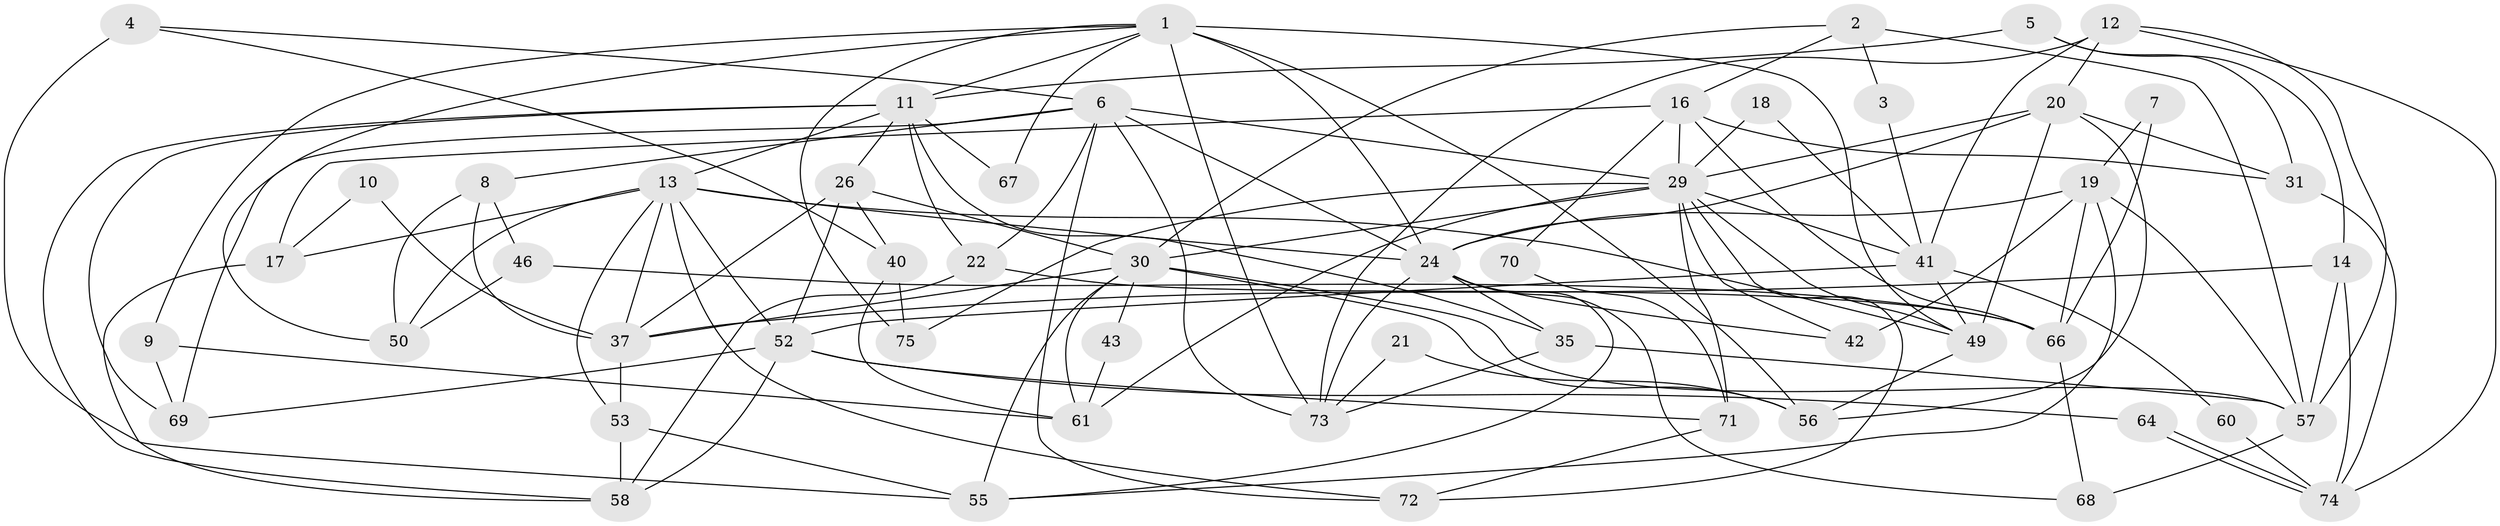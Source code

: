 // original degree distribution, {3: 0.20512820512820512, 4: 0.28205128205128205, 2: 0.16666666666666666, 5: 0.19230769230769232, 6: 0.11538461538461539, 7: 0.038461538461538464}
// Generated by graph-tools (version 1.1) at 2025/18/03/04/25 18:18:34]
// undirected, 54 vertices, 130 edges
graph export_dot {
graph [start="1"]
  node [color=gray90,style=filled];
  1 [super="+15+47"];
  2;
  3;
  4 [super="+39"];
  5;
  6 [super="+23"];
  7;
  8;
  9 [super="+63"];
  10;
  11 [super="+33"];
  12 [super="+27"];
  13 [super="+32"];
  14;
  16;
  17;
  18;
  19 [super="+28"];
  20 [super="+44"];
  21;
  22;
  24 [super="+25"];
  26;
  29 [super="+38+51+59"];
  30 [super="+78+34"];
  31;
  35;
  37 [super="+54"];
  40;
  41;
  42;
  43;
  46;
  49;
  50;
  52 [super="+62"];
  53;
  55;
  56;
  57 [super="+77"];
  58;
  60;
  61;
  64;
  66;
  67;
  68;
  69;
  70;
  71;
  72;
  73;
  74;
  75;
  1 -- 24 [weight=2];
  1 -- 49;
  1 -- 75;
  1 -- 56;
  1 -- 11;
  1 -- 73;
  1 -- 50;
  1 -- 67;
  1 -- 9;
  2 -- 30;
  2 -- 3;
  2 -- 16;
  2 -- 57;
  3 -- 41;
  4 -- 6;
  4 -- 40;
  4 -- 55;
  5 -- 31;
  5 -- 14;
  5 -- 11;
  6 -- 8;
  6 -- 29;
  6 -- 69;
  6 -- 22;
  6 -- 72;
  6 -- 73;
  6 -- 24;
  7 -- 66;
  7 -- 19;
  8 -- 46;
  8 -- 50;
  8 -- 37;
  9 -- 69;
  9 -- 61;
  10 -- 37;
  10 -- 17;
  11 -- 26;
  11 -- 35;
  11 -- 13;
  11 -- 67;
  11 -- 22;
  11 -- 69;
  11 -- 58;
  12 -- 41;
  12 -- 73;
  12 -- 20;
  12 -- 57;
  12 -- 74;
  13 -- 72;
  13 -- 17;
  13 -- 49;
  13 -- 50;
  13 -- 52;
  13 -- 53;
  13 -- 37;
  13 -- 24;
  14 -- 74;
  14 -- 57;
  14 -- 37;
  16 -- 17;
  16 -- 31;
  16 -- 66;
  16 -- 70;
  16 -- 29;
  17 -- 58;
  18 -- 41;
  18 -- 29;
  19 -- 42;
  19 -- 55;
  19 -- 57;
  19 -- 24;
  19 -- 66;
  20 -- 31;
  20 -- 49;
  20 -- 56;
  20 -- 24;
  20 -- 29;
  21 -- 56;
  21 -- 73;
  22 -- 58;
  22 -- 66;
  24 -- 35;
  24 -- 68;
  24 -- 73;
  24 -- 42;
  24 -- 55;
  26 -- 52;
  26 -- 40;
  26 -- 37;
  26 -- 30;
  29 -- 49;
  29 -- 71;
  29 -- 72;
  29 -- 75;
  29 -- 61;
  29 -- 41;
  29 -- 42;
  29 -- 30;
  30 -- 57;
  30 -- 43;
  30 -- 61;
  30 -- 37;
  30 -- 55;
  30 -- 56;
  31 -- 74;
  35 -- 57;
  35 -- 73;
  37 -- 53;
  40 -- 61;
  40 -- 75;
  41 -- 49;
  41 -- 60;
  41 -- 52;
  43 -- 61;
  46 -- 50;
  46 -- 66;
  49 -- 56;
  52 -- 58;
  52 -- 69;
  52 -- 71;
  52 -- 64;
  53 -- 55;
  53 -- 58;
  57 -- 68;
  60 -- 74;
  64 -- 74;
  64 -- 74;
  66 -- 68;
  70 -- 71;
  71 -- 72;
}
